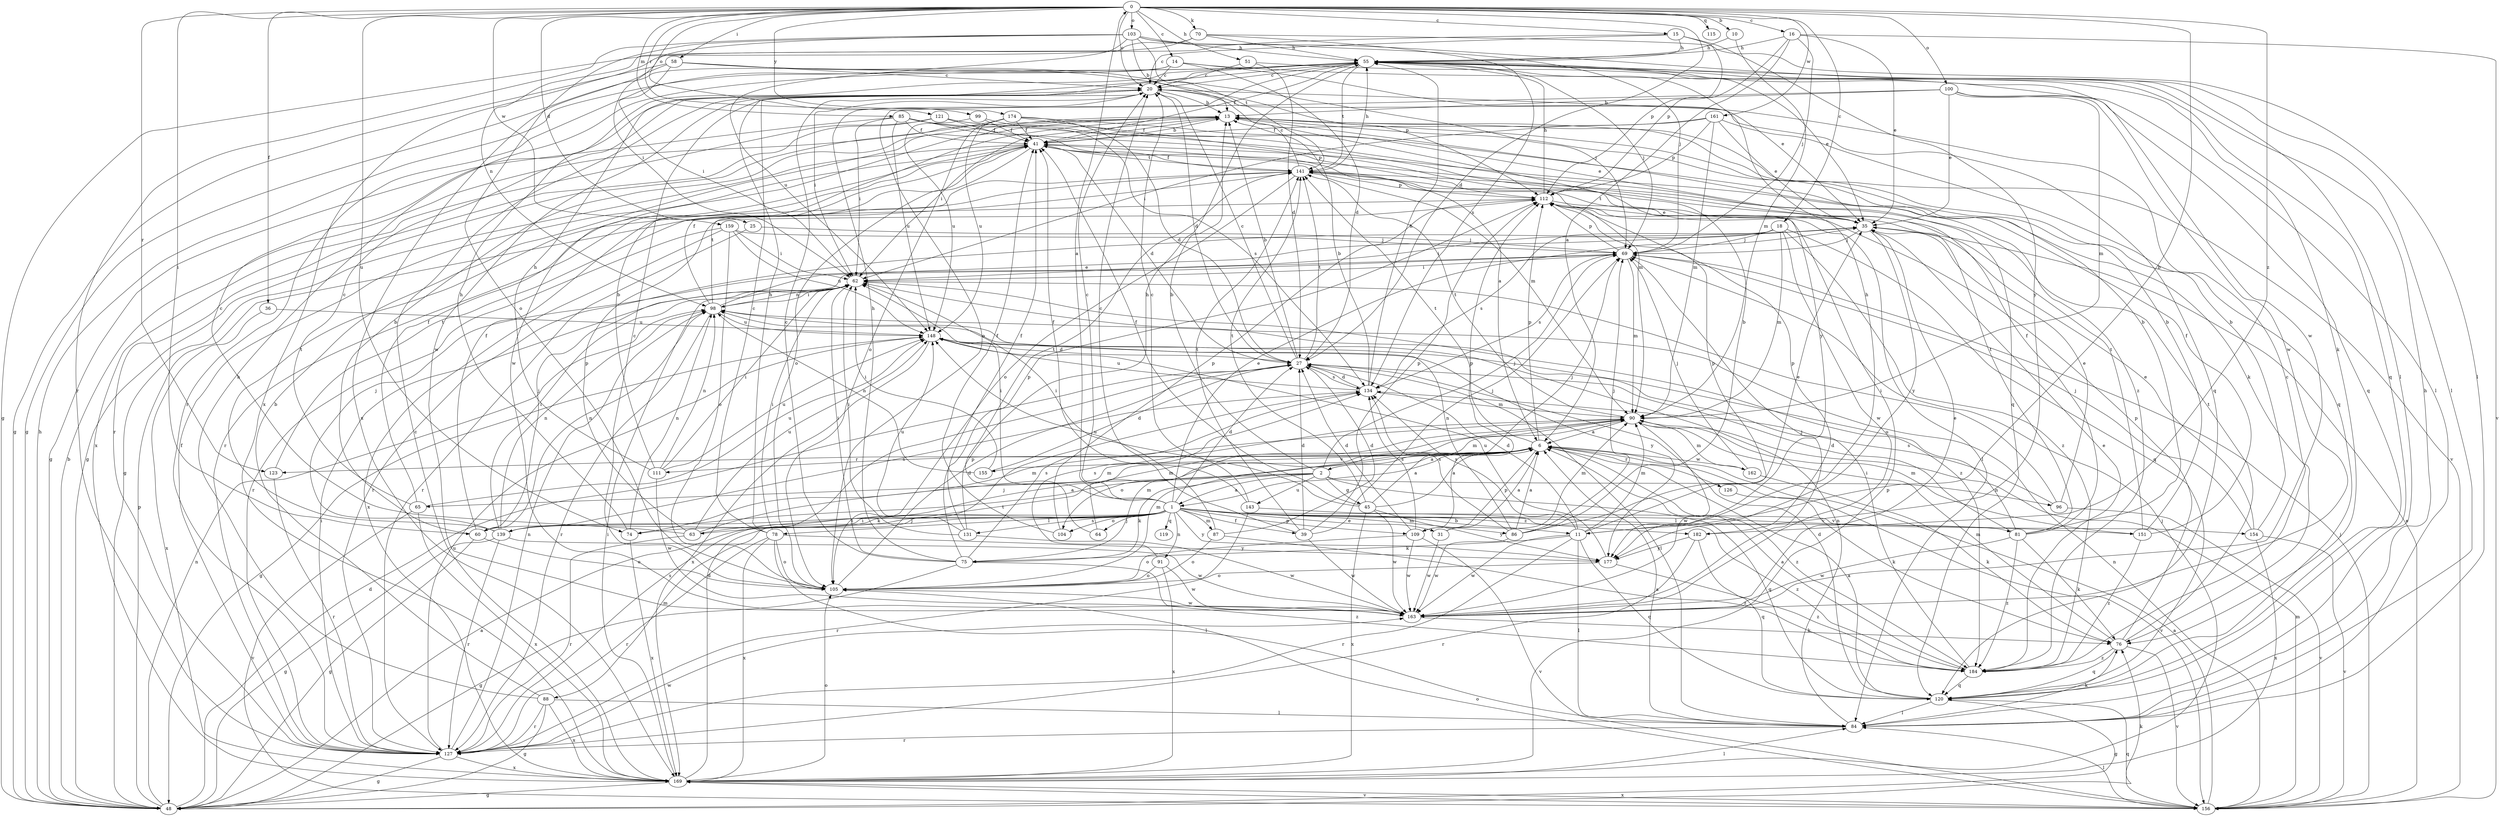strict digraph  {
0;
1;
2;
6;
10;
11;
13;
14;
15;
16;
18;
20;
25;
27;
31;
35;
36;
39;
41;
45;
48;
51;
55;
58;
60;
62;
63;
64;
65;
69;
70;
74;
75;
76;
78;
81;
84;
85;
86;
87;
88;
90;
91;
96;
98;
99;
100;
103;
104;
105;
109;
111;
112;
115;
119;
120;
121;
123;
126;
127;
131;
134;
139;
141;
143;
148;
151;
154;
155;
156;
159;
161;
162;
163;
169;
174;
177;
182;
184;
0 -> 10  [label=b];
0 -> 11  [label=b];
0 -> 14  [label=c];
0 -> 15  [label=c];
0 -> 16  [label=c];
0 -> 18  [label=c];
0 -> 20  [label=c];
0 -> 25  [label=d];
0 -> 27  [label=d];
0 -> 36  [label=f];
0 -> 51  [label=h];
0 -> 58  [label=i];
0 -> 60  [label=i];
0 -> 70  [label=k];
0 -> 74  [label=u];
0 -> 85  [label=m];
0 -> 99  [label=o];
0 -> 100  [label=o];
0 -> 103  [label=o];
0 -> 115  [label=q];
0 -> 121  [label=r];
0 -> 123  [label=r];
0 -> 159  [label=w];
0 -> 161  [label=w];
0 -> 174  [label=y];
0 -> 182  [label=z];
1 -> 0  [label=a];
1 -> 11  [label=b];
1 -> 20  [label=c];
1 -> 27  [label=d];
1 -> 31  [label=e];
1 -> 35  [label=e];
1 -> 39  [label=f];
1 -> 60  [label=i];
1 -> 62  [label=i];
1 -> 63  [label=j];
1 -> 64  [label=j];
1 -> 74  [label=k];
1 -> 78  [label=l];
1 -> 81  [label=l];
1 -> 86  [label=m];
1 -> 87  [label=m];
1 -> 88  [label=m];
1 -> 91  [label=n];
1 -> 104  [label=o];
1 -> 109  [label=p];
1 -> 119  [label=q];
1 -> 131  [label=s];
1 -> 139  [label=t];
1 -> 151  [label=v];
1 -> 154  [label=v];
1 -> 177  [label=y];
1 -> 182  [label=z];
2 -> 1  [label=a];
2 -> 13  [label=b];
2 -> 45  [label=g];
2 -> 65  [label=j];
2 -> 69  [label=j];
2 -> 75  [label=k];
2 -> 90  [label=m];
2 -> 96  [label=n];
2 -> 120  [label=q];
2 -> 139  [label=t];
2 -> 143  [label=u];
6 -> 1  [label=a];
6 -> 2  [label=a];
6 -> 104  [label=o];
6 -> 109  [label=p];
6 -> 111  [label=p];
6 -> 112  [label=p];
6 -> 123  [label=r];
6 -> 126  [label=r];
6 -> 141  [label=t];
6 -> 155  [label=v];
6 -> 156  [label=v];
6 -> 162  [label=w];
6 -> 184  [label=z];
10 -> 55  [label=h];
10 -> 90  [label=m];
11 -> 27  [label=d];
11 -> 55  [label=h];
11 -> 75  [label=k];
11 -> 84  [label=l];
11 -> 90  [label=m];
11 -> 112  [label=p];
11 -> 120  [label=q];
11 -> 127  [label=r];
11 -> 134  [label=s];
11 -> 163  [label=w];
13 -> 41  [label=f];
13 -> 62  [label=i];
13 -> 156  [label=v];
13 -> 163  [label=w];
13 -> 184  [label=z];
14 -> 20  [label=c];
14 -> 27  [label=d];
14 -> 35  [label=e];
14 -> 48  [label=g];
14 -> 84  [label=l];
14 -> 127  [label=r];
15 -> 20  [label=c];
15 -> 55  [label=h];
15 -> 112  [label=p];
15 -> 169  [label=x];
15 -> 177  [label=y];
16 -> 6  [label=a];
16 -> 35  [label=e];
16 -> 55  [label=h];
16 -> 69  [label=j];
16 -> 112  [label=p];
16 -> 156  [label=v];
18 -> 62  [label=i];
18 -> 69  [label=j];
18 -> 90  [label=m];
18 -> 120  [label=q];
18 -> 134  [label=s];
18 -> 163  [label=w];
18 -> 184  [label=z];
20 -> 13  [label=b];
20 -> 27  [label=d];
20 -> 62  [label=i];
20 -> 120  [label=q];
20 -> 163  [label=w];
25 -> 69  [label=j];
25 -> 127  [label=r];
27 -> 13  [label=b];
27 -> 20  [label=c];
27 -> 84  [label=l];
27 -> 134  [label=s];
27 -> 141  [label=t];
31 -> 6  [label=a];
31 -> 90  [label=m];
31 -> 163  [label=w];
35 -> 69  [label=j];
35 -> 127  [label=r];
35 -> 141  [label=t];
35 -> 177  [label=y];
36 -> 148  [label=u];
36 -> 169  [label=x];
39 -> 20  [label=c];
39 -> 27  [label=d];
39 -> 69  [label=j];
39 -> 112  [label=p];
39 -> 141  [label=t];
39 -> 163  [label=w];
41 -> 13  [label=b];
41 -> 27  [label=d];
41 -> 48  [label=g];
41 -> 90  [label=m];
41 -> 105  [label=o];
41 -> 127  [label=r];
41 -> 141  [label=t];
45 -> 6  [label=a];
45 -> 41  [label=f];
45 -> 62  [label=i];
45 -> 69  [label=j];
45 -> 141  [label=t];
45 -> 163  [label=w];
45 -> 169  [label=x];
45 -> 177  [label=y];
48 -> 6  [label=a];
48 -> 13  [label=b];
48 -> 27  [label=d];
48 -> 55  [label=h];
48 -> 76  [label=k];
48 -> 98  [label=n];
48 -> 112  [label=p];
51 -> 20  [label=c];
51 -> 27  [label=d];
51 -> 76  [label=k];
55 -> 20  [label=c];
55 -> 35  [label=e];
55 -> 41  [label=f];
55 -> 69  [label=j];
55 -> 84  [label=l];
55 -> 120  [label=q];
55 -> 141  [label=t];
55 -> 163  [label=w];
58 -> 20  [label=c];
58 -> 48  [label=g];
58 -> 62  [label=i];
58 -> 69  [label=j];
58 -> 112  [label=p];
58 -> 169  [label=x];
60 -> 13  [label=b];
60 -> 41  [label=f];
60 -> 48  [label=g];
60 -> 69  [label=j];
60 -> 98  [label=n];
60 -> 105  [label=o];
62 -> 98  [label=n];
62 -> 184  [label=z];
63 -> 6  [label=a];
63 -> 20  [label=c];
63 -> 90  [label=m];
63 -> 112  [label=p];
63 -> 127  [label=r];
63 -> 148  [label=u];
64 -> 90  [label=m];
64 -> 141  [label=t];
65 -> 20  [label=c];
65 -> 41  [label=f];
65 -> 148  [label=u];
65 -> 156  [label=v];
65 -> 169  [label=x];
69 -> 62  [label=i];
69 -> 90  [label=m];
69 -> 112  [label=p];
69 -> 134  [label=s];
70 -> 48  [label=g];
70 -> 55  [label=h];
70 -> 84  [label=l];
70 -> 98  [label=n];
70 -> 134  [label=s];
74 -> 55  [label=h];
74 -> 90  [label=m];
74 -> 98  [label=n];
74 -> 169  [label=x];
75 -> 20  [label=c];
75 -> 48  [label=g];
75 -> 55  [label=h];
75 -> 62  [label=i];
75 -> 90  [label=m];
75 -> 112  [label=p];
75 -> 134  [label=s];
75 -> 184  [label=z];
76 -> 90  [label=m];
76 -> 112  [label=p];
76 -> 120  [label=q];
76 -> 141  [label=t];
76 -> 156  [label=v];
76 -> 184  [label=z];
78 -> 20  [label=c];
78 -> 55  [label=h];
78 -> 62  [label=i];
78 -> 84  [label=l];
78 -> 105  [label=o];
78 -> 127  [label=r];
78 -> 169  [label=x];
78 -> 177  [label=y];
81 -> 13  [label=b];
81 -> 27  [label=d];
81 -> 41  [label=f];
81 -> 76  [label=k];
81 -> 141  [label=t];
81 -> 148  [label=u];
81 -> 163  [label=w];
81 -> 184  [label=z];
84 -> 6  [label=a];
84 -> 55  [label=h];
84 -> 76  [label=k];
84 -> 98  [label=n];
84 -> 127  [label=r];
85 -> 6  [label=a];
85 -> 41  [label=f];
85 -> 48  [label=g];
85 -> 62  [label=i];
85 -> 112  [label=p];
85 -> 148  [label=u];
85 -> 177  [label=y];
86 -> 6  [label=a];
86 -> 13  [label=b];
86 -> 35  [label=e];
86 -> 69  [label=j];
86 -> 98  [label=n];
86 -> 134  [label=s];
86 -> 163  [label=w];
87 -> 27  [label=d];
87 -> 105  [label=o];
87 -> 148  [label=u];
87 -> 184  [label=z];
88 -> 13  [label=b];
88 -> 48  [label=g];
88 -> 55  [label=h];
88 -> 84  [label=l];
88 -> 127  [label=r];
88 -> 169  [label=x];
90 -> 6  [label=a];
90 -> 141  [label=t];
90 -> 163  [label=w];
91 -> 105  [label=o];
91 -> 134  [label=s];
91 -> 163  [label=w];
91 -> 169  [label=x];
96 -> 35  [label=e];
96 -> 62  [label=i];
96 -> 134  [label=s];
96 -> 156  [label=v];
98 -> 35  [label=e];
98 -> 41  [label=f];
98 -> 62  [label=i];
98 -> 127  [label=r];
98 -> 141  [label=t];
98 -> 148  [label=u];
99 -> 41  [label=f];
99 -> 134  [label=s];
99 -> 148  [label=u];
100 -> 13  [label=b];
100 -> 35  [label=e];
100 -> 90  [label=m];
100 -> 105  [label=o];
100 -> 120  [label=q];
100 -> 163  [label=w];
103 -> 13  [label=b];
103 -> 55  [label=h];
103 -> 62  [label=i];
103 -> 69  [label=j];
103 -> 84  [label=l];
103 -> 105  [label=o];
103 -> 127  [label=r];
103 -> 141  [label=t];
103 -> 148  [label=u];
104 -> 41  [label=f];
104 -> 112  [label=p];
105 -> 20  [label=c];
105 -> 27  [label=d];
105 -> 90  [label=m];
105 -> 163  [label=w];
109 -> 27  [label=d];
109 -> 105  [label=o];
109 -> 112  [label=p];
109 -> 134  [label=s];
109 -> 156  [label=v];
109 -> 163  [label=w];
111 -> 13  [label=b];
111 -> 55  [label=h];
111 -> 62  [label=i];
111 -> 98  [label=n];
111 -> 148  [label=u];
111 -> 163  [label=w];
112 -> 35  [label=e];
112 -> 55  [label=h];
112 -> 84  [label=l];
120 -> 6  [label=a];
120 -> 27  [label=d];
120 -> 48  [label=g];
120 -> 84  [label=l];
121 -> 41  [label=f];
121 -> 76  [label=k];
121 -> 120  [label=q];
121 -> 127  [label=r];
121 -> 169  [label=x];
123 -> 127  [label=r];
123 -> 141  [label=t];
126 -> 76  [label=k];
127 -> 41  [label=f];
127 -> 48  [label=g];
127 -> 62  [label=i];
127 -> 98  [label=n];
127 -> 134  [label=s];
127 -> 148  [label=u];
127 -> 163  [label=w];
127 -> 169  [label=x];
131 -> 41  [label=f];
131 -> 55  [label=h];
131 -> 62  [label=i];
131 -> 148  [label=u];
131 -> 163  [label=w];
134 -> 13  [label=b];
134 -> 27  [label=d];
134 -> 55  [label=h];
134 -> 90  [label=m];
134 -> 148  [label=u];
139 -> 48  [label=g];
139 -> 62  [label=i];
139 -> 69  [label=j];
139 -> 98  [label=n];
139 -> 127  [label=r];
139 -> 134  [label=s];
139 -> 141  [label=t];
139 -> 163  [label=w];
141 -> 20  [label=c];
141 -> 41  [label=f];
141 -> 55  [label=h];
141 -> 105  [label=o];
141 -> 112  [label=p];
143 -> 20  [label=c];
143 -> 41  [label=f];
143 -> 127  [label=r];
143 -> 184  [label=z];
148 -> 27  [label=d];
148 -> 48  [label=g];
148 -> 169  [label=x];
148 -> 177  [label=y];
151 -> 13  [label=b];
151 -> 41  [label=f];
151 -> 90  [label=m];
151 -> 141  [label=t];
151 -> 184  [label=z];
154 -> 13  [label=b];
154 -> 35  [label=e];
154 -> 69  [label=j];
154 -> 156  [label=v];
154 -> 169  [label=x];
155 -> 27  [label=d];
155 -> 62  [label=i];
155 -> 98  [label=n];
156 -> 6  [label=a];
156 -> 35  [label=e];
156 -> 69  [label=j];
156 -> 84  [label=l];
156 -> 90  [label=m];
156 -> 98  [label=n];
156 -> 105  [label=o];
156 -> 120  [label=q];
156 -> 169  [label=x];
159 -> 62  [label=i];
159 -> 69  [label=j];
159 -> 105  [label=o];
159 -> 127  [label=r];
159 -> 148  [label=u];
159 -> 169  [label=x];
161 -> 35  [label=e];
161 -> 41  [label=f];
161 -> 62  [label=i];
161 -> 90  [label=m];
161 -> 112  [label=p];
161 -> 120  [label=q];
162 -> 69  [label=j];
162 -> 76  [label=k];
162 -> 90  [label=m];
163 -> 35  [label=e];
163 -> 69  [label=j];
163 -> 76  [label=k];
169 -> 20  [label=c];
169 -> 27  [label=d];
169 -> 48  [label=g];
169 -> 62  [label=i];
169 -> 69  [label=j];
169 -> 84  [label=l];
169 -> 105  [label=o];
169 -> 112  [label=p];
169 -> 156  [label=v];
174 -> 27  [label=d];
174 -> 35  [label=e];
174 -> 41  [label=f];
174 -> 48  [label=g];
174 -> 90  [label=m];
174 -> 105  [label=o];
174 -> 148  [label=u];
177 -> 105  [label=o];
177 -> 148  [label=u];
177 -> 184  [label=z];
182 -> 112  [label=p];
182 -> 120  [label=q];
182 -> 127  [label=r];
182 -> 177  [label=y];
184 -> 6  [label=a];
184 -> 20  [label=c];
184 -> 35  [label=e];
184 -> 62  [label=i];
184 -> 120  [label=q];
}

